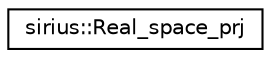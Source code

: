 digraph "Graphical Class Hierarchy"
{
 // INTERACTIVE_SVG=YES
  edge [fontname="Helvetica",fontsize="10",labelfontname="Helvetica",labelfontsize="10"];
  node [fontname="Helvetica",fontsize="10",shape=record];
  rankdir="LR";
  Node1 [label="sirius::Real_space_prj",height=0.2,width=0.4,color="black", fillcolor="white", style="filled",URL="$classsirius_1_1_real__space__prj.html"];
}
